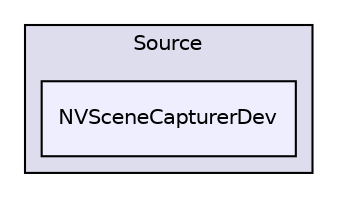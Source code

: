 digraph "NVSceneCapturerDev" {
  compound=true
  node [ fontsize="10", fontname="Helvetica"];
  edge [ labelfontsize="10", labelfontname="Helvetica"];
  subgraph clusterdir_2001d01347d0753b095895293059ff36 {
    graph [ bgcolor="#ddddee", pencolor="black", label="Source" fontname="Helvetica", fontsize="10", URL="dir_2001d01347d0753b095895293059ff36.html"]
  dir_f5957767578ac4d090d22695e74cd29f [shape=box, label="NVSceneCapturerDev", style="filled", fillcolor="#eeeeff", pencolor="black", URL="dir_f5957767578ac4d090d22695e74cd29f.html"];
  }
}
